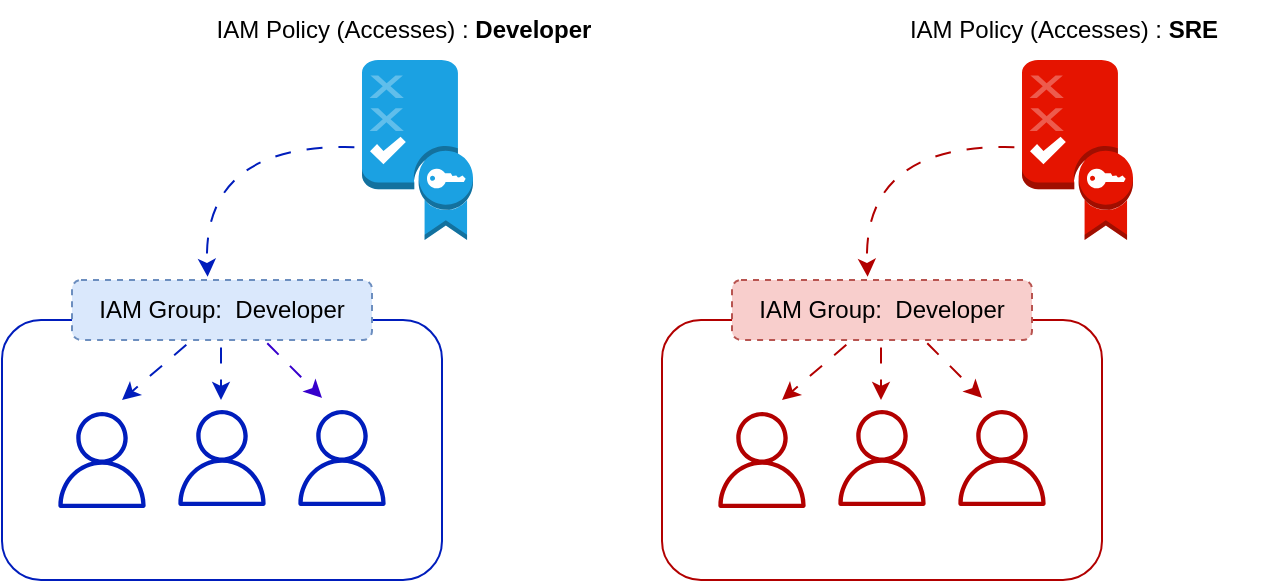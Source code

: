 <mxfile version="24.2.1" type="github">
  <diagram name="Page-1" id="L_krOU00MxawSAh70pyl">
    <mxGraphModel dx="1002" dy="569" grid="0" gridSize="10" guides="1" tooltips="1" connect="1" arrows="1" fold="1" page="1" pageScale="1" pageWidth="850" pageHeight="1100" math="0" shadow="0">
      <root>
        <mxCell id="0" />
        <mxCell id="1" parent="0" />
        <mxCell id="FzPyVAdeT0ASTcPWLuVl-2" value="" style="rounded=1;whiteSpace=wrap;html=1;strokeColor=#001DBC;fillColor=none;fontColor=#ffffff;" vertex="1" parent="1">
          <mxGeometry x="80" y="230" width="220" height="130" as="geometry" />
        </mxCell>
        <mxCell id="FzPyVAdeT0ASTcPWLuVl-3" value="Alice" style="sketch=0;outlineConnect=0;fontColor=#ffffff;strokeColor=#001DBC;fillColor=none;dashed=0;verticalLabelPosition=bottom;verticalAlign=top;align=center;html=1;fontSize=12;fontStyle=0;aspect=fixed;shape=mxgraph.aws4.resourceIcon;resIcon=mxgraph.aws4.user;" vertex="1" parent="1">
          <mxGeometry x="100" y="270" width="60" height="60" as="geometry" />
        </mxCell>
        <mxCell id="FzPyVAdeT0ASTcPWLuVl-6" value="Bob" style="sketch=0;outlineConnect=0;fontColor=#ffffff;strokeColor=#001DBC;fillColor=none;dashed=0;verticalLabelPosition=bottom;verticalAlign=top;align=center;html=1;fontSize=12;fontStyle=0;aspect=fixed;shape=mxgraph.aws4.resourceIcon;resIcon=mxgraph.aws4.user;" vertex="1" parent="1">
          <mxGeometry x="160" y="269" width="60" height="60" as="geometry" />
        </mxCell>
        <mxCell id="FzPyVAdeT0ASTcPWLuVl-7" value="Charles" style="sketch=0;outlineConnect=0;fontColor=#ffffff;strokeColor=#001DBC;fillColor=none;dashed=0;verticalLabelPosition=bottom;verticalAlign=top;align=center;html=1;fontSize=12;fontStyle=0;aspect=fixed;shape=mxgraph.aws4.resourceIcon;resIcon=mxgraph.aws4.user;" vertex="1" parent="1">
          <mxGeometry x="220" y="269" width="60" height="60" as="geometry" />
        </mxCell>
        <mxCell id="FzPyVAdeT0ASTcPWLuVl-8" value="IAM Group:&amp;nbsp; Developer" style="text;html=1;align=center;verticalAlign=middle;whiteSpace=wrap;rounded=1;dashed=1;strokeWidth=1;strokeColor=#6c8ebf;fillColor=#dae8fc;" vertex="1" parent="1">
          <mxGeometry x="115" y="210" width="150" height="30" as="geometry" />
        </mxCell>
        <mxCell id="FzPyVAdeT0ASTcPWLuVl-9" value="" style="outlineConnect=0;dashed=0;verticalLabelPosition=bottom;verticalAlign=top;align=center;html=1;shape=mxgraph.aws3.policy;fillColor=#1ba1e2;strokeColor=#006EAF;fontColor=#ffffff;" vertex="1" parent="1">
          <mxGeometry x="260" y="100" width="55.5" height="90" as="geometry" />
        </mxCell>
        <mxCell id="FzPyVAdeT0ASTcPWLuVl-10" value="IAM Policy (Accesses) : &lt;b&gt;Developer&lt;/b&gt;" style="text;html=1;align=center;verticalAlign=middle;whiteSpace=wrap;rounded=0;" vertex="1" parent="1">
          <mxGeometry x="180" y="70" width="202.25" height="30" as="geometry" />
        </mxCell>
        <mxCell id="FzPyVAdeT0ASTcPWLuVl-11" value="" style="endArrow=classic;html=1;rounded=0;entryX=0.452;entryY=-0.053;entryDx=0;entryDy=0;flowAnimation=1;curved=1;entryPerimeter=0;fillColor=#0050ef;strokeColor=#001DBC;" edge="1" parent="1" source="FzPyVAdeT0ASTcPWLuVl-9" target="FzPyVAdeT0ASTcPWLuVl-8">
          <mxGeometry width="50" height="50" relative="1" as="geometry">
            <mxPoint x="430" y="490" as="sourcePoint" />
            <mxPoint x="480" y="440" as="targetPoint" />
            <Array as="points">
              <mxPoint x="180" y="140" />
            </Array>
          </mxGeometry>
        </mxCell>
        <mxCell id="FzPyVAdeT0ASTcPWLuVl-13" value="" style="endArrow=classic;html=1;rounded=0;flowAnimation=1;fillColor=#0050ef;strokeColor=#001DBC;" edge="1" parent="1">
          <mxGeometry width="50" height="50" relative="1" as="geometry">
            <mxPoint x="175" y="240" as="sourcePoint" />
            <mxPoint x="140" y="270" as="targetPoint" />
          </mxGeometry>
        </mxCell>
        <mxCell id="FzPyVAdeT0ASTcPWLuVl-14" value="" style="endArrow=classic;html=1;rounded=0;flowAnimation=1;fillColor=#0050ef;strokeColor=#001DBC;" edge="1" parent="1">
          <mxGeometry width="50" height="50" relative="1" as="geometry">
            <mxPoint x="189.5" y="240" as="sourcePoint" />
            <mxPoint x="189.5" y="270" as="targetPoint" />
          </mxGeometry>
        </mxCell>
        <mxCell id="FzPyVAdeT0ASTcPWLuVl-15" value="" style="endArrow=classic;html=1;rounded=0;flowAnimation=1;fillColor=#6a00ff;strokeColor=#3700CC;" edge="1" parent="1">
          <mxGeometry width="50" height="50" relative="1" as="geometry">
            <mxPoint x="210" y="239" as="sourcePoint" />
            <mxPoint x="240" y="269" as="targetPoint" />
          </mxGeometry>
        </mxCell>
        <mxCell id="FzPyVAdeT0ASTcPWLuVl-16" value="" style="rounded=1;whiteSpace=wrap;html=1;fillColor=none;fontColor=#ffffff;strokeColor=#B20000;" vertex="1" parent="1">
          <mxGeometry x="410" y="230" width="220" height="130" as="geometry" />
        </mxCell>
        <mxCell id="FzPyVAdeT0ASTcPWLuVl-17" value="David" style="sketch=0;outlineConnect=0;fontColor=#ffffff;strokeColor=#B20000;fillColor=none;dashed=0;verticalLabelPosition=bottom;verticalAlign=top;align=center;html=1;fontSize=12;fontStyle=0;aspect=fixed;shape=mxgraph.aws4.resourceIcon;resIcon=mxgraph.aws4.user;" vertex="1" parent="1">
          <mxGeometry x="430" y="270" width="60" height="60" as="geometry" />
        </mxCell>
        <mxCell id="FzPyVAdeT0ASTcPWLuVl-18" value="Edard" style="sketch=0;outlineConnect=0;fontColor=#ffffff;strokeColor=#B20000;fillColor=none;dashed=0;verticalLabelPosition=bottom;verticalAlign=top;align=center;html=1;fontSize=12;fontStyle=0;aspect=fixed;shape=mxgraph.aws4.resourceIcon;resIcon=mxgraph.aws4.user;" vertex="1" parent="1">
          <mxGeometry x="490" y="269" width="60" height="60" as="geometry" />
        </mxCell>
        <mxCell id="FzPyVAdeT0ASTcPWLuVl-19" value="Fred" style="sketch=0;outlineConnect=0;fontColor=#ffffff;strokeColor=#B20000;fillColor=none;dashed=0;verticalLabelPosition=bottom;verticalAlign=top;align=center;html=1;fontSize=12;fontStyle=0;aspect=fixed;shape=mxgraph.aws4.resourceIcon;resIcon=mxgraph.aws4.user;" vertex="1" parent="1">
          <mxGeometry x="550" y="269" width="60" height="60" as="geometry" />
        </mxCell>
        <mxCell id="FzPyVAdeT0ASTcPWLuVl-20" value="IAM Group:&amp;nbsp; Developer" style="text;html=1;align=center;verticalAlign=middle;whiteSpace=wrap;rounded=1;dashed=1;strokeWidth=1;strokeColor=#b85450;fillColor=#f8cecc;" vertex="1" parent="1">
          <mxGeometry x="445" y="210" width="150" height="30" as="geometry" />
        </mxCell>
        <mxCell id="FzPyVAdeT0ASTcPWLuVl-21" value="" style="outlineConnect=0;dashed=0;verticalLabelPosition=bottom;verticalAlign=top;align=center;html=1;shape=mxgraph.aws3.policy;fillColor=#e51400;strokeColor=#B20000;fontColor=#ffffff;" vertex="1" parent="1">
          <mxGeometry x="590" y="100" width="55.5" height="90" as="geometry" />
        </mxCell>
        <mxCell id="FzPyVAdeT0ASTcPWLuVl-22" value="IAM Policy (Accesses) : &lt;b&gt;SRE&lt;/b&gt;" style="text;html=1;align=center;verticalAlign=middle;whiteSpace=wrap;rounded=0;" vertex="1" parent="1">
          <mxGeometry x="510" y="70" width="202.25" height="30" as="geometry" />
        </mxCell>
        <mxCell id="FzPyVAdeT0ASTcPWLuVl-23" value="" style="endArrow=classic;html=1;rounded=0;entryX=0.452;entryY=-0.053;entryDx=0;entryDy=0;flowAnimation=1;curved=1;entryPerimeter=0;fillColor=#e51400;strokeColor=#B20000;" edge="1" parent="1" source="FzPyVAdeT0ASTcPWLuVl-21" target="FzPyVAdeT0ASTcPWLuVl-20">
          <mxGeometry width="50" height="50" relative="1" as="geometry">
            <mxPoint x="760" y="490" as="sourcePoint" />
            <mxPoint x="810" y="440" as="targetPoint" />
            <Array as="points">
              <mxPoint x="510" y="140" />
            </Array>
          </mxGeometry>
        </mxCell>
        <mxCell id="FzPyVAdeT0ASTcPWLuVl-24" value="" style="endArrow=classic;html=1;rounded=0;flowAnimation=1;fillColor=#e51400;strokeColor=#B20000;" edge="1" parent="1">
          <mxGeometry width="50" height="50" relative="1" as="geometry">
            <mxPoint x="505" y="240" as="sourcePoint" />
            <mxPoint x="470" y="270" as="targetPoint" />
          </mxGeometry>
        </mxCell>
        <mxCell id="FzPyVAdeT0ASTcPWLuVl-25" value="" style="endArrow=classic;html=1;rounded=0;flowAnimation=1;fillColor=#e51400;strokeColor=#B20000;" edge="1" parent="1">
          <mxGeometry width="50" height="50" relative="1" as="geometry">
            <mxPoint x="519.5" y="240" as="sourcePoint" />
            <mxPoint x="519.5" y="270" as="targetPoint" />
          </mxGeometry>
        </mxCell>
        <mxCell id="FzPyVAdeT0ASTcPWLuVl-26" value="" style="endArrow=classic;html=1;rounded=0;flowAnimation=1;fillColor=#e51400;strokeColor=#B20000;" edge="1" parent="1">
          <mxGeometry width="50" height="50" relative="1" as="geometry">
            <mxPoint x="540" y="239" as="sourcePoint" />
            <mxPoint x="570" y="269" as="targetPoint" />
          </mxGeometry>
        </mxCell>
      </root>
    </mxGraphModel>
  </diagram>
</mxfile>
